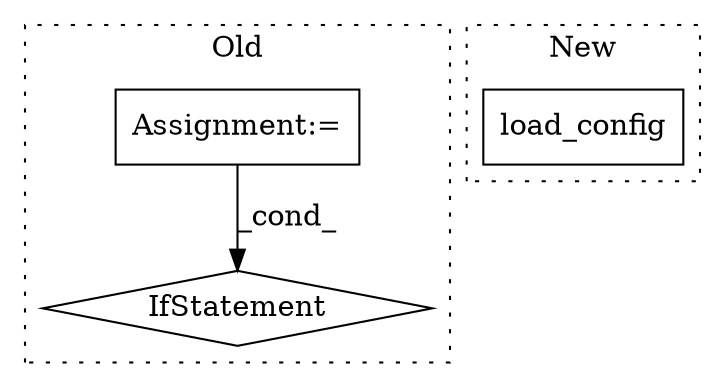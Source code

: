 digraph G {
subgraph cluster0 {
1 [label="IfStatement" a="25" s="4878,4902" l="4,2" shape="diamond"];
3 [label="Assignment:=" a="7" s="4242" l="11" shape="box"];
label = "Old";
style="dotted";
}
subgraph cluster1 {
2 [label="load_config" a="32" s="4895" l="13" shape="box"];
label = "New";
style="dotted";
}
3 -> 1 [label="_cond_"];
}